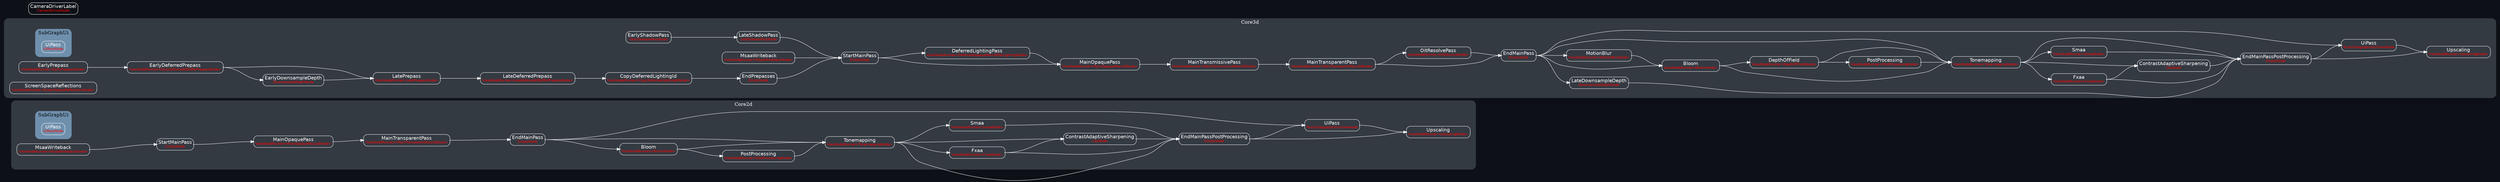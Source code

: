 digraph "RenderGraph" {
	"rankdir"="LR";
	"ranksep"="1.0";
	graph ["bgcolor"="#0d1117"];
	edge ["fontname"="Helvetica", "fontcolor"="white"];
	node ["shape"="plaintext", "fontname"="Helvetica", "fontcolor"="white"];
	subgraph "cluster_Core2d" {
		"label"="Core2d";
		"fontcolor"="red";
		graph ["style"="rounded,filled", "color"="#343a42", "fontcolor"="white"];
		subgraph "cluster_Core2d_SubGraphUi" {
			"label"="SubGraphUi";
			"fontcolor"="red";
			graph ["style"="rounded,filled", "color"="#6f90ad", "fontcolor"="black"];
			"_Core2d_SubGraphUi__Core2d_SubGraphUiUiPass" ["label"=<<TABLE STYLE="rounded"><TR><TD PORT="title" BORDER="0" COLSPAN="2">UiPass<BR/><FONT COLOR="red" POINT-SIZE="10">UiPassNode</FONT></TD></TR></TABLE>>, "color"="white", "fillcolor"="white"]
		}
		
		"_Core2d__Core2dContrastAdaptiveSharpening" ["label"=<<TABLE STYLE="rounded"><TR><TD PORT="title" BORDER="0" COLSPAN="2">ContrastAdaptiveSharpening<BR/><FONT COLOR="red" POINT-SIZE="10">CasNode</FONT></TD></TR></TABLE>>, "color"="white", "fillcolor"="white"]
		"_Core2d__Core2dEndMainPass" ["label"=<<TABLE STYLE="rounded"><TR><TD PORT="title" BORDER="0" COLSPAN="2">EndMainPass<BR/><FONT COLOR="red" POINT-SIZE="10">EmptyNode</FONT></TD></TR></TABLE>>, "color"="white", "fillcolor"="white"]
		"_Core2d__Core2dEndMainPassPostProcessing" ["label"=<<TABLE STYLE="rounded"><TR><TD PORT="title" BORDER="0" COLSPAN="2">EndMainPassPostProcessing<BR/><FONT COLOR="red" POINT-SIZE="10">EmptyNode</FONT></TD></TR></TABLE>>, "color"="white", "fillcolor"="white"]
		"_Core2d__Core2dStartMainPass" ["label"=<<TABLE STYLE="rounded"><TR><TD PORT="title" BORDER="0" COLSPAN="2">StartMainPass<BR/><FONT COLOR="red" POINT-SIZE="10">EmptyNode</FONT></TD></TR></TABLE>>, "color"="white", "fillcolor"="white"]
		"_Core2d__Core2dBloom" ["label"=<<TABLE STYLE="rounded"><TR><TD PORT="title" BORDER="0" COLSPAN="2">Bloom<BR/><FONT COLOR="red" POINT-SIZE="10">ViewNodeRunner&lt;BloomNode&gt;</FONT></TD></TR></TABLE>>, "color"="white", "fillcolor"="white"]
		"_Core2d__Core2dMainOpaquePass" ["label"=<<TABLE STYLE="rounded"><TR><TD PORT="title" BORDER="0" COLSPAN="2">MainOpaquePass<BR/><FONT COLOR="red" POINT-SIZE="10">ViewNodeRunner&lt;MainOpaquePass2dNode&gt;</FONT></TD></TR></TABLE>>, "color"="white", "fillcolor"="white"]
		"_Core2d__Core2dMainTransparentPass" ["label"=<<TABLE STYLE="rounded"><TR><TD PORT="title" BORDER="0" COLSPAN="2">MainTransparentPass<BR/><FONT COLOR="red" POINT-SIZE="10">ViewNodeRunner&lt;MainTransparentPass2dNode&gt;</FONT></TD></TR></TABLE>>, "color"="white", "fillcolor"="white"]
		"_Core2d__Core2dFxaa" ["label"=<<TABLE STYLE="rounded"><TR><TD PORT="title" BORDER="0" COLSPAN="2">Fxaa<BR/><FONT COLOR="red" POINT-SIZE="10">ViewNodeRunner&lt;FxaaNode&gt;</FONT></TD></TR></TABLE>>, "color"="white", "fillcolor"="white"]
		"_Core2d__Core2dMsaaWriteback" ["label"=<<TABLE STYLE="rounded"><TR><TD PORT="title" BORDER="0" COLSPAN="2">MsaaWriteback<BR/><FONT COLOR="red" POINT-SIZE="10">ViewNodeRunner&lt;MsaaWritebackNode&gt;</FONT></TD></TR></TABLE>>, "color"="white", "fillcolor"="white"]
		"_Core2d__Core2dPostProcessing" ["label"=<<TABLE STYLE="rounded"><TR><TD PORT="title" BORDER="0" COLSPAN="2">PostProcessing<BR/><FONT COLOR="red" POINT-SIZE="10">ViewNodeRunner&lt;PostProcessingNode&gt;</FONT></TD></TR></TABLE>>, "color"="white", "fillcolor"="white"]
		"_Core2d__Core2dSmaa" ["label"=<<TABLE STYLE="rounded"><TR><TD PORT="title" BORDER="0" COLSPAN="2">Smaa<BR/><FONT COLOR="red" POINT-SIZE="10">ViewNodeRunner&lt;SmaaNode&gt;</FONT></TD></TR></TABLE>>, "color"="white", "fillcolor"="white"]
		"_Core2d__Core2dTonemapping" ["label"=<<TABLE STYLE="rounded"><TR><TD PORT="title" BORDER="0" COLSPAN="2">Tonemapping<BR/><FONT COLOR="red" POINT-SIZE="10">ViewNodeRunner&lt;TonemappingNode&gt;</FONT></TD></TR></TABLE>>, "color"="white", "fillcolor"="white"]
		"_Core2d__Core2dUpscaling" ["label"=<<TABLE STYLE="rounded"><TR><TD PORT="title" BORDER="0" COLSPAN="2">Upscaling<BR/><FONT COLOR="red" POINT-SIZE="10">ViewNodeRunner&lt;UpscalingNode&gt;</FONT></TD></TR></TABLE>>, "color"="white", "fillcolor"="white"]
		"_Core2d__Core2dUiPass" ["label"=<<TABLE STYLE="rounded"><TR><TD PORT="title" BORDER="0" COLSPAN="2">UiPass<BR/><FONT COLOR="red" POINT-SIZE="10">RunUiSubgraphOnUiViewNode</FONT></TD></TR></TABLE>>, "color"="white", "fillcolor"="white"]
		"_Core2d__Core2dTonemapping":"title:e" -> "_Core2d__Core2dContrastAdaptiveSharpening":"title:w" ["color"="white"]
		"_Core2d__Core2dFxaa":"title:e" -> "_Core2d__Core2dContrastAdaptiveSharpening":"title:w" ["color"="white"]
		"_Core2d__Core2dMainTransparentPass":"title:e" -> "_Core2d__Core2dEndMainPass":"title:w" ["color"="white"]
		"_Core2d__Core2dTonemapping":"title:e" -> "_Core2d__Core2dEndMainPassPostProcessing":"title:w" ["color"="white"]
		"_Core2d__Core2dFxaa":"title:e" -> "_Core2d__Core2dEndMainPassPostProcessing":"title:w" ["color"="white"]
		"_Core2d__Core2dContrastAdaptiveSharpening":"title:e" -> "_Core2d__Core2dEndMainPassPostProcessing":"title:w" ["color"="white"]
		"_Core2d__Core2dSmaa":"title:e" -> "_Core2d__Core2dEndMainPassPostProcessing":"title:w" ["color"="white"]
		"_Core2d__Core2dMsaaWriteback":"title:e" -> "_Core2d__Core2dStartMainPass":"title:w" ["color"="white"]
		"_Core2d__Core2dEndMainPass":"title:e" -> "_Core2d__Core2dBloom":"title:w" ["color"="white"]
		"_Core2d__Core2dStartMainPass":"title:e" -> "_Core2d__Core2dMainOpaquePass":"title:w" ["color"="white"]
		"_Core2d__Core2dMainOpaquePass":"title:e" -> "_Core2d__Core2dMainTransparentPass":"title:w" ["color"="white"]
		"_Core2d__Core2dTonemapping":"title:e" -> "_Core2d__Core2dFxaa":"title:w" ["color"="white"]
		"_Core2d__Core2dBloom":"title:e" -> "_Core2d__Core2dPostProcessing":"title:w" ["color"="white"]
		"_Core2d__Core2dTonemapping":"title:e" -> "_Core2d__Core2dSmaa":"title:w" ["color"="white"]
		"_Core2d__Core2dEndMainPass":"title:e" -> "_Core2d__Core2dTonemapping":"title:w" ["color"="white"]
		"_Core2d__Core2dBloom":"title:e" -> "_Core2d__Core2dTonemapping":"title:w" ["color"="white"]
		"_Core2d__Core2dPostProcessing":"title:e" -> "_Core2d__Core2dTonemapping":"title:w" ["color"="white"]
		"_Core2d__Core2dEndMainPassPostProcessing":"title:e" -> "_Core2d__Core2dUpscaling":"title:w" ["color"="white"]
		"_Core2d__Core2dUiPass":"title:e" -> "_Core2d__Core2dUpscaling":"title:w" ["color"="white"]
		"_Core2d__Core2dEndMainPass":"title:e" -> "_Core2d__Core2dUiPass":"title:w" ["color"="white"]
		"_Core2d__Core2dEndMainPassPostProcessing":"title:e" -> "_Core2d__Core2dUiPass":"title:w" ["color"="white"]
	}
	
	subgraph "cluster_Core3d" {
		"label"="Core3d";
		"fontcolor"="red";
		graph ["style"="rounded,filled", "color"="#343a42", "fontcolor"="white"];
		subgraph "cluster_Core3d_SubGraphUi" {
			"label"="SubGraphUi";
			"fontcolor"="red";
			graph ["style"="rounded,filled", "color"="#6f90ad", "fontcolor"="black"];
			"_Core3d_SubGraphUi__Core3d_SubGraphUiUiPass" ["label"=<<TABLE STYLE="rounded"><TR><TD PORT="title" BORDER="0" COLSPAN="2">UiPass<BR/><FONT COLOR="red" POINT-SIZE="10">UiPassNode</FONT></TD></TR></TABLE>>, "color"="white", "fillcolor"="white"]
		}
		
		"_Core3d__Core3dContrastAdaptiveSharpening" ["label"=<<TABLE STYLE="rounded"><TR><TD PORT="title" BORDER="0" COLSPAN="2">ContrastAdaptiveSharpening<BR/><FONT COLOR="red" POINT-SIZE="10">CasNode</FONT></TD></TR></TABLE>>, "color"="white", "fillcolor"="white"]
		"_Core3d__Core3dEarlyDownsampleDepth" ["label"=<<TABLE STYLE="rounded"><TR><TD PORT="title" BORDER="0" COLSPAN="2">EarlyDownsampleDepth<BR/><FONT COLOR="red" POINT-SIZE="10">DownsampleDepthNode</FONT></TD></TR></TABLE>>, "color"="white", "fillcolor"="white"]
		"_Core3d__Core3dLateDownsampleDepth" ["label"=<<TABLE STYLE="rounded"><TR><TD PORT="title" BORDER="0" COLSPAN="2">LateDownsampleDepth<BR/><FONT COLOR="red" POINT-SIZE="10">DownsampleDepthNode</FONT></TD></TR></TABLE>>, "color"="white", "fillcolor"="white"]
		"_Core3d__Core3dEarlyShadowPass" ["label"=<<TABLE STYLE="rounded"><TR><TD PORT="title" BORDER="0" COLSPAN="2">EarlyShadowPass<BR/><FONT COLOR="red" POINT-SIZE="10">EarlyShadowPassNode</FONT></TD></TR></TABLE>>, "color"="white", "fillcolor"="white"]
		"_Core3d__Core3dLateShadowPass" ["label"=<<TABLE STYLE="rounded"><TR><TD PORT="title" BORDER="0" COLSPAN="2">LateShadowPass<BR/><FONT COLOR="red" POINT-SIZE="10">LateShadowPassNode</FONT></TD></TR></TABLE>>, "color"="white", "fillcolor"="white"]
		"_Core3d__Core3dEndMainPass" ["label"=<<TABLE STYLE="rounded"><TR><TD PORT="title" BORDER="0" COLSPAN="2">EndMainPass<BR/><FONT COLOR="red" POINT-SIZE="10">EmptyNode</FONT></TD></TR></TABLE>>, "color"="white", "fillcolor"="white"]
		"_Core3d__Core3dEndMainPassPostProcessing" ["label"=<<TABLE STYLE="rounded"><TR><TD PORT="title" BORDER="0" COLSPAN="2">EndMainPassPostProcessing<BR/><FONT COLOR="red" POINT-SIZE="10">EmptyNode</FONT></TD></TR></TABLE>>, "color"="white", "fillcolor"="white"]
		"_Core3d__Core3dEndPrepasses" ["label"=<<TABLE STYLE="rounded"><TR><TD PORT="title" BORDER="0" COLSPAN="2">EndPrepasses<BR/><FONT COLOR="red" POINT-SIZE="10">EmptyNode</FONT></TD></TR></TABLE>>, "color"="white", "fillcolor"="white"]
		"_Core3d__Core3dStartMainPass" ["label"=<<TABLE STYLE="rounded"><TR><TD PORT="title" BORDER="0" COLSPAN="2">StartMainPass<BR/><FONT COLOR="red" POINT-SIZE="10">EmptyNode</FONT></TD></TR></TABLE>>, "color"="white", "fillcolor"="white"]
		"_Core3d__Core3dBloom" ["label"=<<TABLE STYLE="rounded"><TR><TD PORT="title" BORDER="0" COLSPAN="2">Bloom<BR/><FONT COLOR="red" POINT-SIZE="10">ViewNodeRunner&lt;BloomNode&gt;</FONT></TD></TR></TABLE>>, "color"="white", "fillcolor"="white"]
		"_Core3d__Core3dMainOpaquePass" ["label"=<<TABLE STYLE="rounded"><TR><TD PORT="title" BORDER="0" COLSPAN="2">MainOpaquePass<BR/><FONT COLOR="red" POINT-SIZE="10">ViewNodeRunner&lt;MainOpaquePass3dNode&gt;</FONT></TD></TR></TABLE>>, "color"="white", "fillcolor"="white"]
		"_Core3d__Core3dMainTransmissivePass" ["label"=<<TABLE STYLE="rounded"><TR><TD PORT="title" BORDER="0" COLSPAN="2">MainTransmissivePass<BR/><FONT COLOR="red" POINT-SIZE="10">ViewNodeRunner&lt;MainTransmissivePass3dNode&gt;</FONT></TD></TR></TABLE>>, "color"="white", "fillcolor"="white"]
		"_Core3d__Core3dMainTransparentPass" ["label"=<<TABLE STYLE="rounded"><TR><TD PORT="title" BORDER="0" COLSPAN="2">MainTransparentPass<BR/><FONT COLOR="red" POINT-SIZE="10">ViewNodeRunner&lt;MainTransparentPass3dNode&gt;</FONT></TD></TR></TABLE>>, "color"="white", "fillcolor"="white"]
		"_Core3d__Core3dCopyDeferredLightingId" ["label"=<<TABLE STYLE="rounded"><TR><TD PORT="title" BORDER="0" COLSPAN="2">CopyDeferredLightingId<BR/><FONT COLOR="red" POINT-SIZE="10">ViewNodeRunner&lt;CopyDeferredLightingIdNode&gt;</FONT></TD></TR></TABLE>>, "color"="white", "fillcolor"="white"]
		"_Core3d__Core3dEarlyDeferredPrepass" ["label"=<<TABLE STYLE="rounded"><TR><TD PORT="title" BORDER="0" COLSPAN="2">EarlyDeferredPrepass<BR/><FONT COLOR="red" POINT-SIZE="10">ViewNodeRunner&lt;EarlyDeferredGBufferPrepassNode&gt;</FONT></TD></TR></TABLE>>, "color"="white", "fillcolor"="white"]
		"_Core3d__Core3dLateDeferredPrepass" ["label"=<<TABLE STYLE="rounded"><TR><TD PORT="title" BORDER="0" COLSPAN="2">LateDeferredPrepass<BR/><FONT COLOR="red" POINT-SIZE="10">ViewNodeRunner&lt;LateDeferredGBufferPrepassNode&gt;</FONT></TD></TR></TABLE>>, "color"="white", "fillcolor"="white"]
		"_Core3d__Core3dDepthOfField" ["label"=<<TABLE STYLE="rounded"><TR><TD PORT="title" BORDER="0" COLSPAN="2">DepthOfField<BR/><FONT COLOR="red" POINT-SIZE="10">ViewNodeRunner&lt;DepthOfFieldNode&gt;</FONT></TD></TR></TABLE>>, "color"="white", "fillcolor"="white"]
		"_Core3d__Core3dFxaa" ["label"=<<TABLE STYLE="rounded"><TR><TD PORT="title" BORDER="0" COLSPAN="2">Fxaa<BR/><FONT COLOR="red" POINT-SIZE="10">ViewNodeRunner&lt;FxaaNode&gt;</FONT></TD></TR></TABLE>>, "color"="white", "fillcolor"="white"]
		"_Core3d__Core3dMotionBlur" ["label"=<<TABLE STYLE="rounded"><TR><TD PORT="title" BORDER="0" COLSPAN="2">MotionBlur<BR/><FONT COLOR="red" POINT-SIZE="10">ViewNodeRunner&lt;MotionBlurNode&gt;</FONT></TD></TR></TABLE>>, "color"="white", "fillcolor"="white"]
		"_Core3d__Core3dMsaaWriteback" ["label"=<<TABLE STYLE="rounded"><TR><TD PORT="title" BORDER="0" COLSPAN="2">MsaaWriteback<BR/><FONT COLOR="red" POINT-SIZE="10">ViewNodeRunner&lt;MsaaWritebackNode&gt;</FONT></TD></TR></TABLE>>, "color"="white", "fillcolor"="white"]
		"_Core3d__Core3dOitResolvePass" ["label"=<<TABLE STYLE="rounded"><TR><TD PORT="title" BORDER="0" COLSPAN="2">OitResolvePass<BR/><FONT COLOR="red" POINT-SIZE="10">ViewNodeRunner&lt;OitResolveNode&gt;</FONT></TD></TR></TABLE>>, "color"="white", "fillcolor"="white"]
		"_Core3d__Core3dPostProcessing" ["label"=<<TABLE STYLE="rounded"><TR><TD PORT="title" BORDER="0" COLSPAN="2">PostProcessing<BR/><FONT COLOR="red" POINT-SIZE="10">ViewNodeRunner&lt;PostProcessingNode&gt;</FONT></TD></TR></TABLE>>, "color"="white", "fillcolor"="white"]
		"_Core3d__Core3dEarlyPrepass" ["label"=<<TABLE STYLE="rounded"><TR><TD PORT="title" BORDER="0" COLSPAN="2">EarlyPrepass<BR/><FONT COLOR="red" POINT-SIZE="10">ViewNodeRunner&lt;EarlyPrepassNode&gt;</FONT></TD></TR></TABLE>>, "color"="white", "fillcolor"="white"]
		"_Core3d__Core3dLatePrepass" ["label"=<<TABLE STYLE="rounded"><TR><TD PORT="title" BORDER="0" COLSPAN="2">LatePrepass<BR/><FONT COLOR="red" POINT-SIZE="10">ViewNodeRunner&lt;LatePrepassNode&gt;</FONT></TD></TR></TABLE>>, "color"="white", "fillcolor"="white"]
		"_Core3d__Core3dSmaa" ["label"=<<TABLE STYLE="rounded"><TR><TD PORT="title" BORDER="0" COLSPAN="2">Smaa<BR/><FONT COLOR="red" POINT-SIZE="10">ViewNodeRunner&lt;SmaaNode&gt;</FONT></TD></TR></TABLE>>, "color"="white", "fillcolor"="white"]
		"_Core3d__Core3dTonemapping" ["label"=<<TABLE STYLE="rounded"><TR><TD PORT="title" BORDER="0" COLSPAN="2">Tonemapping<BR/><FONT COLOR="red" POINT-SIZE="10">ViewNodeRunner&lt;TonemappingNode&gt;</FONT></TD></TR></TABLE>>, "color"="white", "fillcolor"="white"]
		"_Core3d__Core3dUpscaling" ["label"=<<TABLE STYLE="rounded"><TR><TD PORT="title" BORDER="0" COLSPAN="2">Upscaling<BR/><FONT COLOR="red" POINT-SIZE="10">ViewNodeRunner&lt;UpscalingNode&gt;</FONT></TD></TR></TABLE>>, "color"="white", "fillcolor"="white"]
		"_Core3d__Core3dDeferredLightingPass" ["label"=<<TABLE STYLE="rounded"><TR><TD PORT="title" BORDER="0" COLSPAN="2">DeferredLightingPass<BR/><FONT COLOR="red" POINT-SIZE="10">ViewNodeRunner&lt;DeferredOpaquePass3dPbrLightingNode&gt;</FONT></TD></TR></TABLE>>, "color"="white", "fillcolor"="white"]
		"_Core3d__Core3dScreenSpaceReflections" ["label"=<<TABLE STYLE="rounded"><TR><TD PORT="title" BORDER="0" COLSPAN="2">ScreenSpaceReflections<BR/><FONT COLOR="red" POINT-SIZE="10">ViewNodeRunner&lt;ScreenSpaceReflectionsNode&gt;</FONT></TD></TR></TABLE>>, "color"="white", "fillcolor"="white"]
		"_Core3d__Core3dUiPass" ["label"=<<TABLE STYLE="rounded"><TR><TD PORT="title" BORDER="0" COLSPAN="2">UiPass<BR/><FONT COLOR="red" POINT-SIZE="10">RunUiSubgraphOnUiViewNode</FONT></TD></TR></TABLE>>, "color"="white", "fillcolor"="white"]
		"_Core3d__Core3dTonemapping":"title:e" -> "_Core3d__Core3dContrastAdaptiveSharpening":"title:w" ["color"="white"]
		"_Core3d__Core3dFxaa":"title:e" -> "_Core3d__Core3dContrastAdaptiveSharpening":"title:w" ["color"="white"]
		"_Core3d__Core3dEarlyDeferredPrepass":"title:e" -> "_Core3d__Core3dEarlyDownsampleDepth":"title:w" ["color"="white"]
		"_Core3d__Core3dEndMainPass":"title:e" -> "_Core3d__Core3dLateDownsampleDepth":"title:w" ["color"="white"]
		"_Core3d__Core3dEarlyShadowPass":"title:e" -> "_Core3d__Core3dLateShadowPass":"title:w" ["color"="white"]
		"_Core3d__Core3dMainTransparentPass":"title:e" -> "_Core3d__Core3dEndMainPass":"title:w" ["color"="white"]
		"_Core3d__Core3dOitResolvePass":"title:e" -> "_Core3d__Core3dEndMainPass":"title:w" ["color"="white"]
		"_Core3d__Core3dTonemapping":"title:e" -> "_Core3d__Core3dEndMainPassPostProcessing":"title:w" ["color"="white"]
		"_Core3d__Core3dFxaa":"title:e" -> "_Core3d__Core3dEndMainPassPostProcessing":"title:w" ["color"="white"]
		"_Core3d__Core3dContrastAdaptiveSharpening":"title:e" -> "_Core3d__Core3dEndMainPassPostProcessing":"title:w" ["color"="white"]
		"_Core3d__Core3dSmaa":"title:e" -> "_Core3d__Core3dEndMainPassPostProcessing":"title:w" ["color"="white"]
		"_Core3d__Core3dLateDownsampleDepth":"title:e" -> "_Core3d__Core3dEndMainPassPostProcessing":"title:w" ["color"="white"]
		"_Core3d__Core3dCopyDeferredLightingId":"title:e" -> "_Core3d__Core3dEndPrepasses":"title:w" ["color"="white"]
		"_Core3d__Core3dEndPrepasses":"title:e" -> "_Core3d__Core3dStartMainPass":"title:w" ["color"="white"]
		"_Core3d__Core3dMsaaWriteback":"title:e" -> "_Core3d__Core3dStartMainPass":"title:w" ["color"="white"]
		"_Core3d__Core3dLateShadowPass":"title:e" -> "_Core3d__Core3dStartMainPass":"title:w" ["color"="white"]
		"_Core3d__Core3dEndMainPass":"title:e" -> "_Core3d__Core3dBloom":"title:w" ["color"="white"]
		"_Core3d__Core3dMotionBlur":"title:e" -> "_Core3d__Core3dBloom":"title:w" ["color"="white"]
		"_Core3d__Core3dStartMainPass":"title:e" -> "_Core3d__Core3dMainOpaquePass":"title:w" ["color"="white"]
		"_Core3d__Core3dDeferredLightingPass":"title:e" -> "_Core3d__Core3dMainOpaquePass":"title:w" ["color"="white"]
		"_Core3d__Core3dMainOpaquePass":"title:e" -> "_Core3d__Core3dMainTransmissivePass":"title:w" ["color"="white"]
		"_Core3d__Core3dMainTransmissivePass":"title:e" -> "_Core3d__Core3dMainTransparentPass":"title:w" ["color"="white"]
		"_Core3d__Core3dLateDeferredPrepass":"title:e" -> "_Core3d__Core3dCopyDeferredLightingId":"title:w" ["color"="white"]
		"_Core3d__Core3dEarlyPrepass":"title:e" -> "_Core3d__Core3dEarlyDeferredPrepass":"title:w" ["color"="white"]
		"_Core3d__Core3dLatePrepass":"title:e" -> "_Core3d__Core3dLateDeferredPrepass":"title:w" ["color"="white"]
		"_Core3d__Core3dBloom":"title:e" -> "_Core3d__Core3dDepthOfField":"title:w" ["color"="white"]
		"_Core3d__Core3dTonemapping":"title:e" -> "_Core3d__Core3dFxaa":"title:w" ["color"="white"]
		"_Core3d__Core3dEndMainPass":"title:e" -> "_Core3d__Core3dMotionBlur":"title:w" ["color"="white"]
		"_Core3d__Core3dMainTransparentPass":"title:e" -> "_Core3d__Core3dOitResolvePass":"title:w" ["color"="white"]
		"_Core3d__Core3dDepthOfField":"title:e" -> "_Core3d__Core3dPostProcessing":"title:w" ["color"="white"]
		"_Core3d__Core3dEarlyDeferredPrepass":"title:e" -> "_Core3d__Core3dLatePrepass":"title:w" ["color"="white"]
		"_Core3d__Core3dEarlyDownsampleDepth":"title:e" -> "_Core3d__Core3dLatePrepass":"title:w" ["color"="white"]
		"_Core3d__Core3dTonemapping":"title:e" -> "_Core3d__Core3dSmaa":"title:w" ["color"="white"]
		"_Core3d__Core3dEndMainPass":"title:e" -> "_Core3d__Core3dTonemapping":"title:w" ["color"="white"]
		"_Core3d__Core3dBloom":"title:e" -> "_Core3d__Core3dTonemapping":"title:w" ["color"="white"]
		"_Core3d__Core3dDepthOfField":"title:e" -> "_Core3d__Core3dTonemapping":"title:w" ["color"="white"]
		"_Core3d__Core3dPostProcessing":"title:e" -> "_Core3d__Core3dTonemapping":"title:w" ["color"="white"]
		"_Core3d__Core3dEndMainPassPostProcessing":"title:e" -> "_Core3d__Core3dUpscaling":"title:w" ["color"="white"]
		"_Core3d__Core3dUiPass":"title:e" -> "_Core3d__Core3dUpscaling":"title:w" ["color"="white"]
		"_Core3d__Core3dStartMainPass":"title:e" -> "_Core3d__Core3dDeferredLightingPass":"title:w" ["color"="white"]
		"_Core3d__Core3dEndMainPass":"title:e" -> "_Core3d__Core3dUiPass":"title:w" ["color"="white"]
		"_Core3d__Core3dEndMainPassPostProcessing":"title:e" -> "_Core3d__Core3dUiPass":"title:w" ["color"="white"]
	}
	
	"_CameraDriverLabel" ["label"=<<TABLE STYLE="rounded"><TR><TD PORT="title" BORDER="0" COLSPAN="2">CameraDriverLabel<BR/><FONT COLOR="red" POINT-SIZE="10">CameraDriverNode</FONT></TD></TR></TABLE>>, "color"="white", "fillcolor"="white"]
}

